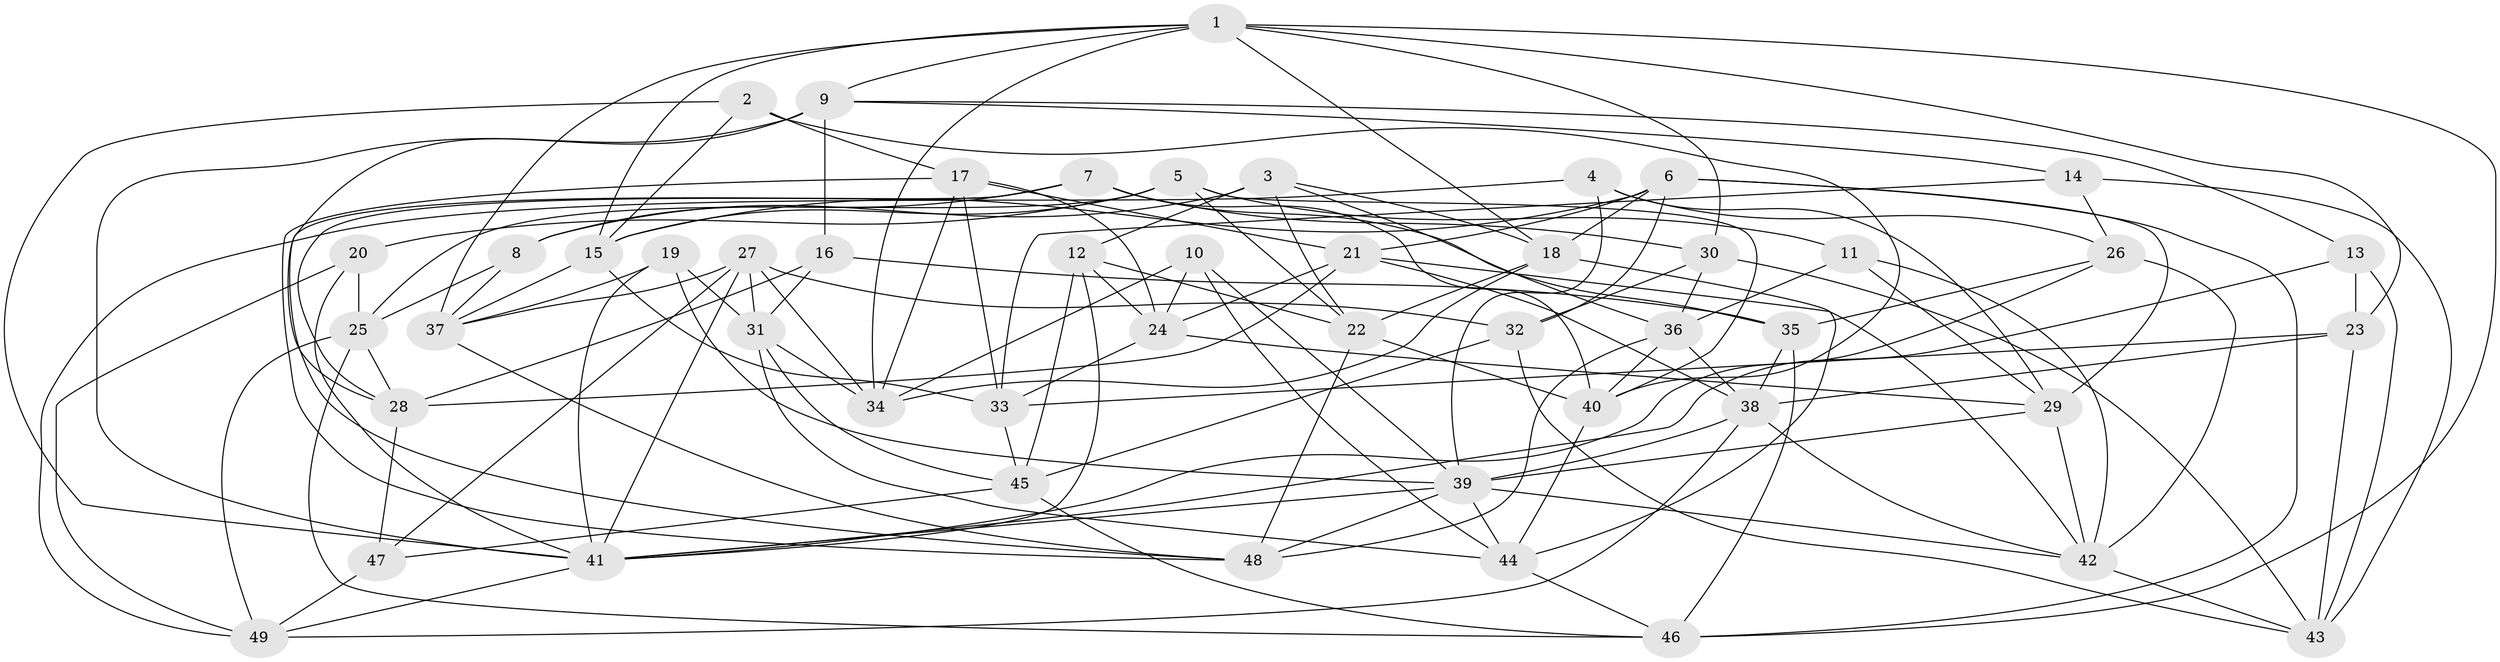 // original degree distribution, {4: 1.0}
// Generated by graph-tools (version 1.1) at 2025/26/03/09/25 03:26:51]
// undirected, 49 vertices, 138 edges
graph export_dot {
graph [start="1"]
  node [color=gray90,style=filled];
  1;
  2;
  3;
  4;
  5;
  6;
  7;
  8;
  9;
  10;
  11;
  12;
  13;
  14;
  15;
  16;
  17;
  18;
  19;
  20;
  21;
  22;
  23;
  24;
  25;
  26;
  27;
  28;
  29;
  30;
  31;
  32;
  33;
  34;
  35;
  36;
  37;
  38;
  39;
  40;
  41;
  42;
  43;
  44;
  45;
  46;
  47;
  48;
  49;
  1 -- 9 [weight=1.0];
  1 -- 15 [weight=1.0];
  1 -- 18 [weight=1.0];
  1 -- 23 [weight=1.0];
  1 -- 30 [weight=1.0];
  1 -- 34 [weight=1.0];
  1 -- 37 [weight=1.0];
  1 -- 46 [weight=1.0];
  2 -- 15 [weight=1.0];
  2 -- 17 [weight=1.0];
  2 -- 40 [weight=3.0];
  2 -- 41 [weight=1.0];
  3 -- 8 [weight=1.0];
  3 -- 12 [weight=2.0];
  3 -- 18 [weight=1.0];
  3 -- 22 [weight=1.0];
  3 -- 36 [weight=1.0];
  4 -- 26 [weight=1.0];
  4 -- 29 [weight=1.0];
  4 -- 39 [weight=1.0];
  4 -- 49 [weight=1.0];
  5 -- 11 [weight=1.0];
  5 -- 15 [weight=1.0];
  5 -- 20 [weight=1.0];
  5 -- 22 [weight=1.0];
  5 -- 25 [weight=1.0];
  5 -- 40 [weight=1.0];
  6 -- 15 [weight=1.0];
  6 -- 18 [weight=1.0];
  6 -- 21 [weight=1.0];
  6 -- 29 [weight=1.0];
  6 -- 32 [weight=1.0];
  6 -- 46 [weight=1.0];
  7 -- 8 [weight=1.0];
  7 -- 28 [weight=1.0];
  7 -- 30 [weight=1.0];
  7 -- 35 [weight=1.0];
  7 -- 40 [weight=1.0];
  7 -- 48 [weight=1.0];
  8 -- 25 [weight=1.0];
  8 -- 37 [weight=1.0];
  9 -- 13 [weight=1.0];
  9 -- 14 [weight=1.0];
  9 -- 16 [weight=1.0];
  9 -- 28 [weight=1.0];
  9 -- 41 [weight=1.0];
  10 -- 24 [weight=1.0];
  10 -- 34 [weight=1.0];
  10 -- 39 [weight=1.0];
  10 -- 44 [weight=1.0];
  11 -- 29 [weight=1.0];
  11 -- 36 [weight=1.0];
  11 -- 42 [weight=1.0];
  12 -- 22 [weight=1.0];
  12 -- 24 [weight=1.0];
  12 -- 41 [weight=1.0];
  12 -- 45 [weight=1.0];
  13 -- 23 [weight=1.0];
  13 -- 41 [weight=1.0];
  13 -- 43 [weight=1.0];
  14 -- 26 [weight=1.0];
  14 -- 33 [weight=1.0];
  14 -- 43 [weight=1.0];
  15 -- 33 [weight=1.0];
  15 -- 37 [weight=1.0];
  16 -- 28 [weight=1.0];
  16 -- 31 [weight=1.0];
  16 -- 35 [weight=1.0];
  17 -- 21 [weight=1.0];
  17 -- 24 [weight=1.0];
  17 -- 33 [weight=1.0];
  17 -- 34 [weight=1.0];
  17 -- 48 [weight=1.0];
  18 -- 22 [weight=1.0];
  18 -- 34 [weight=1.0];
  18 -- 44 [weight=1.0];
  19 -- 31 [weight=1.0];
  19 -- 37 [weight=1.0];
  19 -- 39 [weight=1.0];
  19 -- 41 [weight=1.0];
  20 -- 25 [weight=1.0];
  20 -- 41 [weight=1.0];
  20 -- 49 [weight=1.0];
  21 -- 24 [weight=1.0];
  21 -- 28 [weight=1.0];
  21 -- 38 [weight=1.0];
  21 -- 42 [weight=1.0];
  22 -- 40 [weight=1.0];
  22 -- 48 [weight=1.0];
  23 -- 33 [weight=1.0];
  23 -- 38 [weight=2.0];
  23 -- 43 [weight=1.0];
  24 -- 29 [weight=1.0];
  24 -- 33 [weight=1.0];
  25 -- 28 [weight=1.0];
  25 -- 46 [weight=1.0];
  25 -- 49 [weight=1.0];
  26 -- 35 [weight=1.0];
  26 -- 41 [weight=1.0];
  26 -- 42 [weight=2.0];
  27 -- 31 [weight=1.0];
  27 -- 32 [weight=1.0];
  27 -- 34 [weight=1.0];
  27 -- 37 [weight=1.0];
  27 -- 41 [weight=1.0];
  27 -- 47 [weight=1.0];
  28 -- 47 [weight=1.0];
  29 -- 39 [weight=1.0];
  29 -- 42 [weight=1.0];
  30 -- 32 [weight=2.0];
  30 -- 36 [weight=1.0];
  30 -- 43 [weight=1.0];
  31 -- 34 [weight=1.0];
  31 -- 44 [weight=1.0];
  31 -- 45 [weight=1.0];
  32 -- 43 [weight=1.0];
  32 -- 45 [weight=1.0];
  33 -- 45 [weight=1.0];
  35 -- 38 [weight=2.0];
  35 -- 46 [weight=1.0];
  36 -- 38 [weight=1.0];
  36 -- 40 [weight=1.0];
  36 -- 48 [weight=1.0];
  37 -- 48 [weight=1.0];
  38 -- 39 [weight=2.0];
  38 -- 42 [weight=1.0];
  38 -- 49 [weight=1.0];
  39 -- 41 [weight=1.0];
  39 -- 42 [weight=1.0];
  39 -- 44 [weight=1.0];
  39 -- 48 [weight=1.0];
  40 -- 44 [weight=1.0];
  41 -- 49 [weight=1.0];
  42 -- 43 [weight=1.0];
  44 -- 46 [weight=1.0];
  45 -- 46 [weight=1.0];
  45 -- 47 [weight=1.0];
  47 -- 49 [weight=1.0];
}
